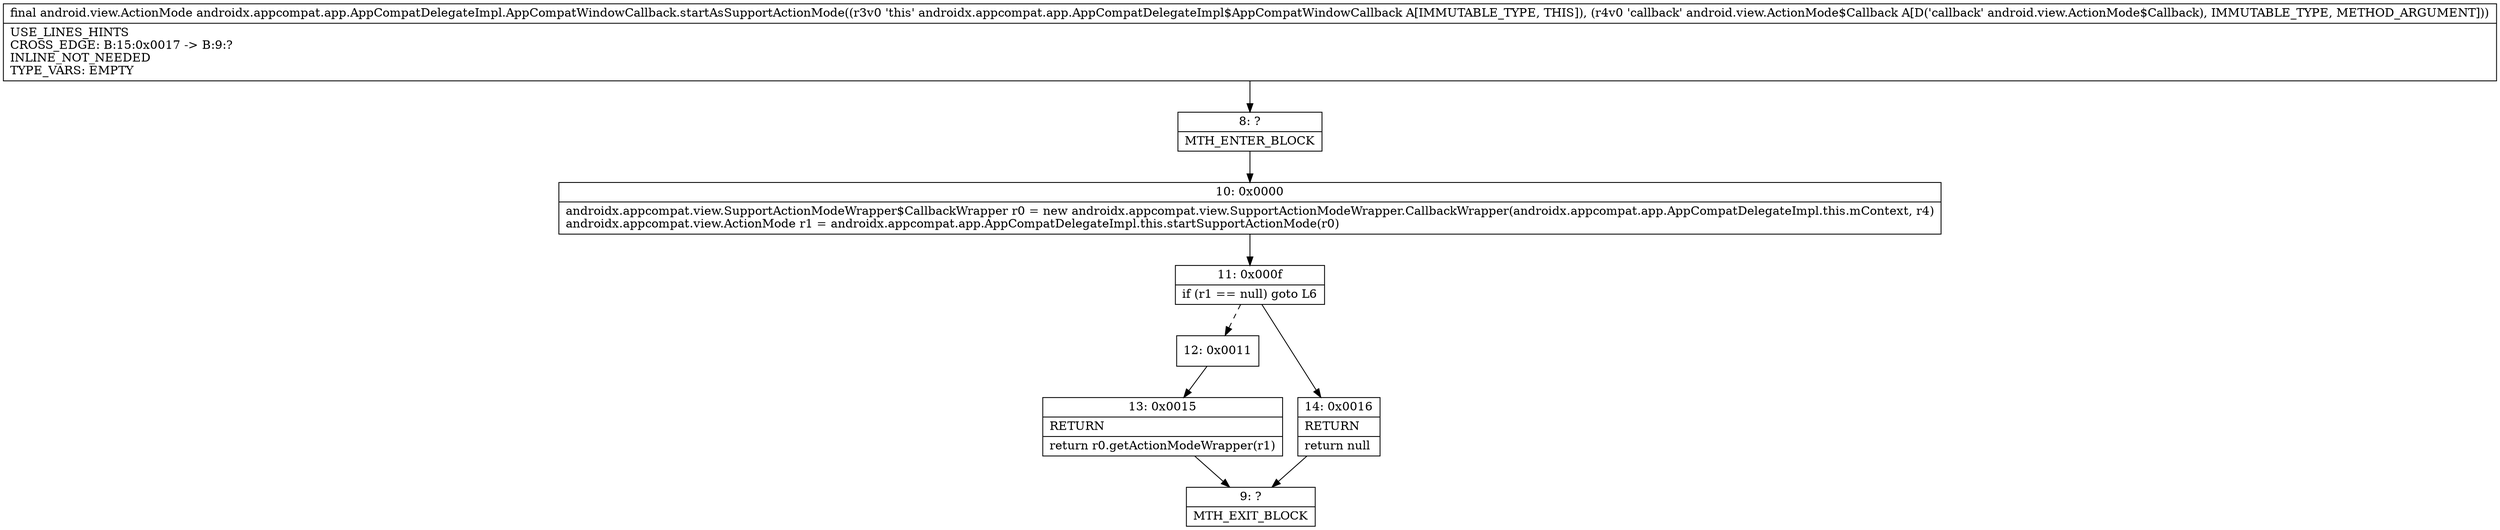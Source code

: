 digraph "CFG forandroidx.appcompat.app.AppCompatDelegateImpl.AppCompatWindowCallback.startAsSupportActionMode(Landroid\/view\/ActionMode$Callback;)Landroid\/view\/ActionMode;" {
Node_8 [shape=record,label="{8\:\ ?|MTH_ENTER_BLOCK\l}"];
Node_10 [shape=record,label="{10\:\ 0x0000|androidx.appcompat.view.SupportActionModeWrapper$CallbackWrapper r0 = new androidx.appcompat.view.SupportActionModeWrapper.CallbackWrapper(androidx.appcompat.app.AppCompatDelegateImpl.this.mContext, r4)\landroidx.appcompat.view.ActionMode r1 = androidx.appcompat.app.AppCompatDelegateImpl.this.startSupportActionMode(r0)\l}"];
Node_11 [shape=record,label="{11\:\ 0x000f|if (r1 == null) goto L6\l}"];
Node_12 [shape=record,label="{12\:\ 0x0011}"];
Node_13 [shape=record,label="{13\:\ 0x0015|RETURN\l|return r0.getActionModeWrapper(r1)\l}"];
Node_9 [shape=record,label="{9\:\ ?|MTH_EXIT_BLOCK\l}"];
Node_14 [shape=record,label="{14\:\ 0x0016|RETURN\l|return null\l}"];
MethodNode[shape=record,label="{final android.view.ActionMode androidx.appcompat.app.AppCompatDelegateImpl.AppCompatWindowCallback.startAsSupportActionMode((r3v0 'this' androidx.appcompat.app.AppCompatDelegateImpl$AppCompatWindowCallback A[IMMUTABLE_TYPE, THIS]), (r4v0 'callback' android.view.ActionMode$Callback A[D('callback' android.view.ActionMode$Callback), IMMUTABLE_TYPE, METHOD_ARGUMENT]))  | USE_LINES_HINTS\lCROSS_EDGE: B:15:0x0017 \-\> B:9:?\lINLINE_NOT_NEEDED\lTYPE_VARS: EMPTY\l}"];
MethodNode -> Node_8;Node_8 -> Node_10;
Node_10 -> Node_11;
Node_11 -> Node_12[style=dashed];
Node_11 -> Node_14;
Node_12 -> Node_13;
Node_13 -> Node_9;
Node_14 -> Node_9;
}

